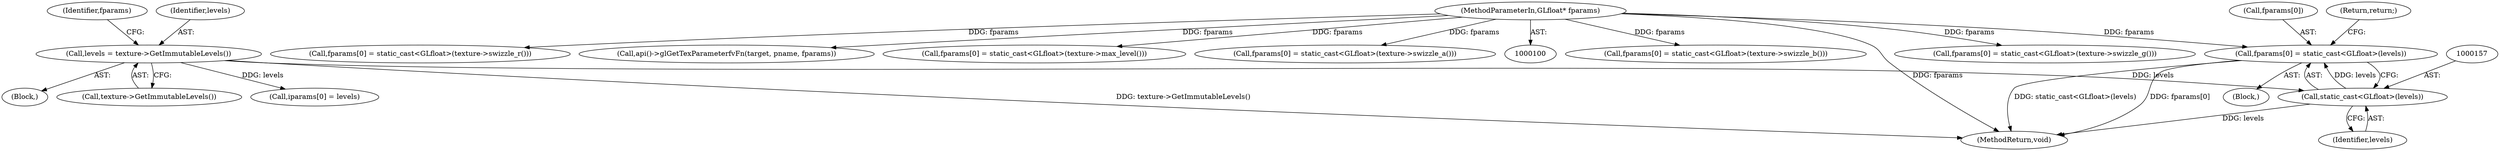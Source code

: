digraph "0_Chrome_385508dc888ef15d272cdd2705b17996abc519d6@array" {
"1000152" [label="(Call,fparams[0] = static_cast<GLfloat>(levels))"];
"1000156" [label="(Call,static_cast<GLfloat>(levels))"];
"1000146" [label="(Call,levels = texture->GetImmutableLevels())"];
"1000103" [label="(MethodParameterIn,GLfloat* fparams)"];
"1000259" [label="(Call,fparams[0] = static_cast<GLfloat>(texture->swizzle_b()))"];
"1000153" [label="(Call,fparams[0])"];
"1000156" [label="(Call,static_cast<GLfloat>(levels))"];
"1000103" [label="(MethodParameterIn,GLfloat* fparams)"];
"1000161" [label="(Call,iparams[0] = levels)"];
"1000150" [label="(Identifier,fparams)"];
"1000308" [label="(MethodReturn,void)"];
"1000151" [label="(Block,)"];
"1000147" [label="(Identifier,levels)"];
"1000240" [label="(Call,fparams[0] = static_cast<GLfloat>(texture->swizzle_g()))"];
"1000221" [label="(Call,fparams[0] = static_cast<GLfloat>(texture->swizzle_r()))"];
"1000298" [label="(Call,api()->glGetTexParameterfvFn(target, pname, fparams))"];
"1000152" [label="(Call,fparams[0] = static_cast<GLfloat>(levels))"];
"1000201" [label="(Call,fparams[0] = static_cast<GLfloat>(texture->max_level()))"];
"1000158" [label="(Identifier,levels)"];
"1000148" [label="(Call,texture->GetImmutableLevels())"];
"1000146" [label="(Call,levels = texture->GetImmutableLevels())"];
"1000278" [label="(Call,fparams[0] = static_cast<GLfloat>(texture->swizzle_a()))"];
"1000166" [label="(Return,return;)"];
"1000144" [label="(Block,)"];
"1000152" -> "1000151"  [label="AST: "];
"1000152" -> "1000156"  [label="CFG: "];
"1000153" -> "1000152"  [label="AST: "];
"1000156" -> "1000152"  [label="AST: "];
"1000166" -> "1000152"  [label="CFG: "];
"1000152" -> "1000308"  [label="DDG: fparams[0]"];
"1000152" -> "1000308"  [label="DDG: static_cast<GLfloat>(levels)"];
"1000156" -> "1000152"  [label="DDG: levels"];
"1000103" -> "1000152"  [label="DDG: fparams"];
"1000156" -> "1000158"  [label="CFG: "];
"1000157" -> "1000156"  [label="AST: "];
"1000158" -> "1000156"  [label="AST: "];
"1000156" -> "1000308"  [label="DDG: levels"];
"1000146" -> "1000156"  [label="DDG: levels"];
"1000146" -> "1000144"  [label="AST: "];
"1000146" -> "1000148"  [label="CFG: "];
"1000147" -> "1000146"  [label="AST: "];
"1000148" -> "1000146"  [label="AST: "];
"1000150" -> "1000146"  [label="CFG: "];
"1000146" -> "1000308"  [label="DDG: texture->GetImmutableLevels()"];
"1000146" -> "1000161"  [label="DDG: levels"];
"1000103" -> "1000100"  [label="AST: "];
"1000103" -> "1000308"  [label="DDG: fparams"];
"1000103" -> "1000201"  [label="DDG: fparams"];
"1000103" -> "1000221"  [label="DDG: fparams"];
"1000103" -> "1000240"  [label="DDG: fparams"];
"1000103" -> "1000259"  [label="DDG: fparams"];
"1000103" -> "1000278"  [label="DDG: fparams"];
"1000103" -> "1000298"  [label="DDG: fparams"];
}
